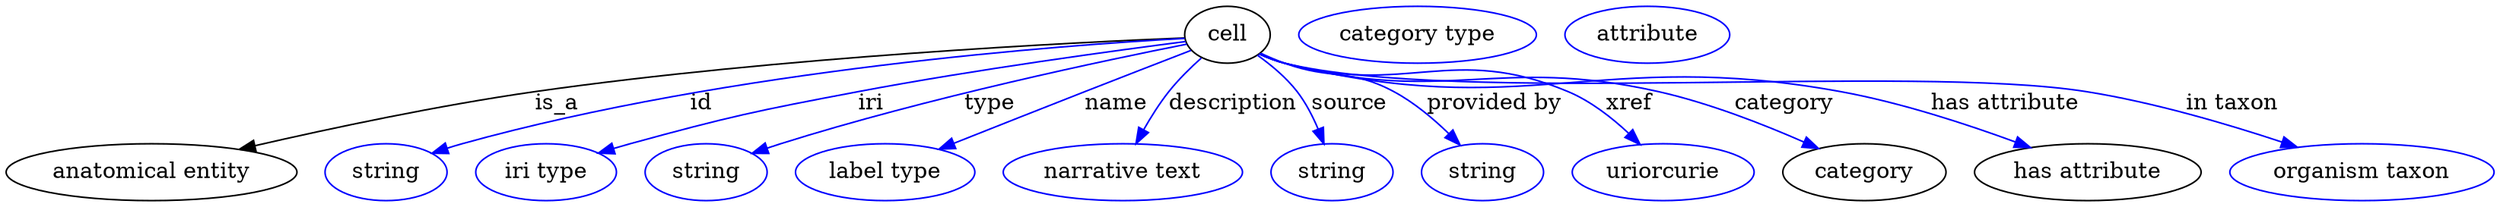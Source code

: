digraph {
	graph [bb="0,0,1569.8,123"];
	node [label="\N"];
	cell	[height=0.5,
		label=cell,
		pos="770.64,105",
		width=0.75];
	"anatomical entity"	[height=0.5,
		pos="91.642,18",
		width=2.5456];
	cell -> "anatomical entity"	[label=is_a,
		lp="347.64,61.5",
		pos="e,147.05,32.487 743.66,103 674.95,100.21 487.91,91.029 333.64,69 273.37,60.394 205.56,45.966 157.09,34.814"];
	id	[color=blue,
		height=0.5,
		label=string,
		pos="239.64,18",
		width=1.0652];
	cell -> id	[color=blue,
		label=id,
		lp="438.64,61.5",
		pos="e,268.63,29.99 743.7,102.69 669.62,98.553 457.13,83.141 287.64,36 284.53,35.135 281.34,34.172 278.14,33.155",
		style=solid];
	iri	[color=blue,
		height=0.5,
		label="iri type",
		pos="340.64,18",
		width=1.2277];
	cell -> iri	[color=blue,
		label=iri,
		lp="545.64,61.5",
		pos="e,373.94,29.93 744.32,100.72 701.04,95.186 612.18,83.178 537.64,69 473.56,56.813 457.58,53.14 394.64,36 391.06,35.026 387.37,33.97 \
383.67,32.877",
		style=solid];
	type	[color=blue,
		height=0.5,
		label=string,
		pos="441.64,18",
		width=1.0652];
	cell -> type	[color=blue,
		label=type,
		lp="620.64,61.5",
		pos="e,470.6,29.898 745.04,99.063 695.13,89.167 581.58,65.321 488.64,36 485.89,35.131 483.06,34.201 480.21,33.24",
		style=solid];
	name	[color=blue,
		height=0.5,
		label="label type",
		pos="554.64,18",
		width=1.5707];
	cell -> name	[color=blue,
		label=name,
		lp="700.64,61.5",
		pos="e,588.58,32.539 747.69,95.124 729.49,88.075 703.42,77.95 680.64,69 653.09,58.174 622.19,45.914 597.88,36.244",
		style=solid];
	description	[color=blue,
		height=0.5,
		label="narrative text",
		pos="704.64,18",
		width=2.0943];
	cell -> description	[color=blue,
		label=description,
		lp="774.14,61.5",
		pos="e,712.92,35.979 754.15,90.276 747.36,84.162 739.68,76.628 733.64,69 727.82,61.647 722.39,53.001 717.83,44.985",
		style=solid];
	source	[color=blue,
		height=0.5,
		label=string,
		pos="836.64,18",
		width=1.0652];
	cell -> source	[color=blue,
		label=source,
		lp="847.64,61.5",
		pos="e,831.54,35.85 789.52,92.092 798.05,85.995 807.73,77.968 814.64,69 820.08,61.951 824.48,53.351 827.88,45.285",
		style=solid];
	"provided by"	[color=blue,
		height=0.5,
		label=string,
		pos="931.64,18",
		width=1.0652];
	cell -> "provided by"	[color=blue,
		label="provided by",
		lp="939.14,61.5",
		pos="e,917.47,35.185 791.68,93.263 796.53,91.019 801.7,88.792 806.64,87 836.43,76.187 847.71,83.972 875.64,69 888.33,62.198 900.5,51.956 \
910.23,42.51",
		style=solid];
	xref	[color=blue,
		height=0.5,
		label=uriorcurie,
		pos="1045.6,18",
		width=1.5887];
	cell -> xref	[color=blue,
		label=xref,
		lp="1024.1,61.5",
		pos="e,1031.1,35.481 791.12,92.864 796.08,90.583 801.45,88.442 806.64,87 883.69,65.619 911.92,99.951 985.64,69 999.93,63.002 1013.4,52.397 \
1024,42.493",
		style=solid];
	category	[height=0.5,
		pos="1172.6,18",
		width=1.4263];
	cell -> category	[color=blue,
		label=category,
		lp="1122.1,61.5",
		pos="e,1143.7,32.935 790.71,92.948 795.78,90.605 801.3,88.414 806.64,87 908.34,60.094 940.02,92.126 1042.6,69 1074.5,61.812 1109,48.266 \
1134.4,37.086",
		style=solid];
	"has attribute"	[height=0.5,
		pos="1313.6,18",
		width=1.9859];
	cell -> "has attribute"	[color=blue,
		label="has attribute",
		lp="1261.6,61.5",
		pos="e,1277.4,33.557 790.69,92.854 795.75,90.513 801.28,88.348 806.64,87 958.14,48.928 1004,97.073 1157.6,69 1195.6,62.059 1237.2,48.411 \
1267.9,37.126",
		style=solid];
	"in taxon"	[color=blue,
		height=0.5,
		label="organism taxon",
		pos="1486.6,18",
		width=2.3109];
	cell -> "in taxon"	[color=blue,
		label="in taxon",
		lp="1404.6,61.5",
		pos="e,1445.8,33.81 790.67,92.794 795.74,90.455 801.27,88.306 806.64,87 915.98,60.433 1201.5,86.669 1312.6,69 1355,62.262 1401.7,48.49 \
1436,37.103",
		style=solid];
	"named thing_category"	[color=blue,
		height=0.5,
		label="category type",
		pos="890.64,105",
		width=2.0762];
	"organismal entity_has attribute"	[color=blue,
		height=0.5,
		label=attribute,
		pos="1035.6,105",
		width=1.4443];
}
